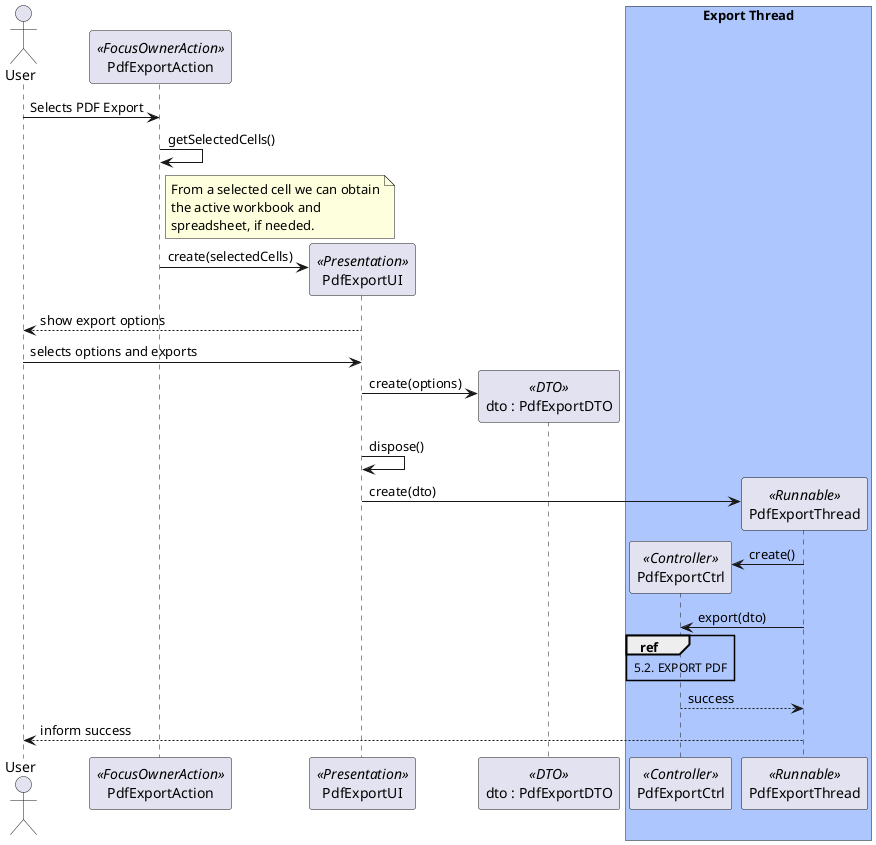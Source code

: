 @startuml pdf_export_ui_sd.png
actor User as u
participant PdfExportAction as action <<FocusOwnerAction>>
participant PdfExportUI as ui <<Presentation>>
participant "dto : PdfExportDTO" as dto <<DTO>>

u -> action : Selects PDF Export

action -> action : getSelectedCells()
note right of action
From a selected cell we can obtain
the active workbook and
spreadsheet, if needed.
end note
create ui
action -> ui : create(selectedCells)
ui --> u : show export options
u -> ui : selects options and exports
create dto
ui -> dto : create(options)
ui -> ui : dispose()
box "Export Thread" #ADC6FD
participant PdfExportCtrl as controller <<Controller>>
participant PdfExportThread as thread <<Runnable>>
create thread
ui -> thread : create(dto)
create controller
thread -> controller : create()
thread -> controller : export(dto)
ref over controller
  5.2. EXPORT PDF
end ref
controller --> thread : success
thread --> u : inform success
end box
@enduml